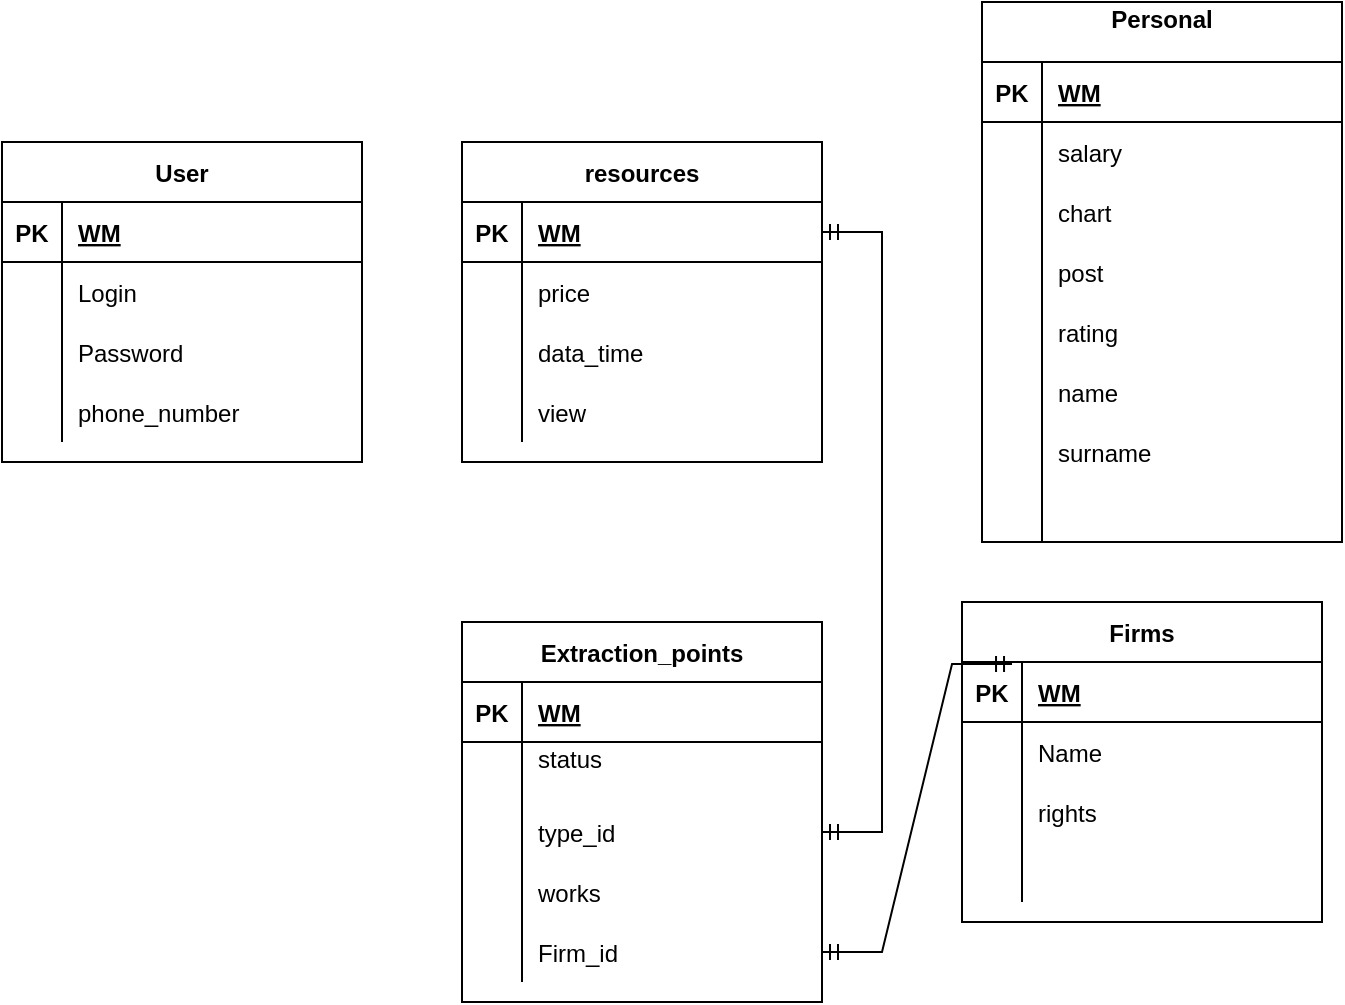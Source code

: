 <mxfile version="20.5.1" type="device"><diagram id="uNI2J7AtNnrNo3jH9vm2" name="Страница 1"><mxGraphModel dx="1374" dy="789" grid="1" gridSize="10" guides="1" tooltips="1" connect="1" arrows="1" fold="1" page="1" pageScale="1" pageWidth="827" pageHeight="1169" math="0" shadow="0"><root><mxCell id="0"/><mxCell id="1" parent="0"/><mxCell id="EyHtGdUZYM0oFRqS8o9l-1" value="User" style="shape=table;startSize=30;container=1;collapsible=1;childLayout=tableLayout;fixedRows=1;rowLines=0;fontStyle=1;align=center;resizeLast=1;" vertex="1" parent="1"><mxGeometry x="70" y="160" width="180" height="160" as="geometry"/></mxCell><mxCell id="EyHtGdUZYM0oFRqS8o9l-2" value="" style="shape=tableRow;horizontal=0;startSize=0;swimlaneHead=0;swimlaneBody=0;fillColor=none;collapsible=0;dropTarget=0;points=[[0,0.5],[1,0.5]];portConstraint=eastwest;top=0;left=0;right=0;bottom=1;" vertex="1" parent="EyHtGdUZYM0oFRqS8o9l-1"><mxGeometry y="30" width="180" height="30" as="geometry"/></mxCell><mxCell id="EyHtGdUZYM0oFRqS8o9l-3" value="PK" style="shape=partialRectangle;connectable=0;fillColor=none;top=0;left=0;bottom=0;right=0;fontStyle=1;overflow=hidden;" vertex="1" parent="EyHtGdUZYM0oFRqS8o9l-2"><mxGeometry width="30" height="30" as="geometry"><mxRectangle width="30" height="30" as="alternateBounds"/></mxGeometry></mxCell><mxCell id="EyHtGdUZYM0oFRqS8o9l-4" value="WM" style="shape=partialRectangle;connectable=0;fillColor=none;top=0;left=0;bottom=0;right=0;align=left;spacingLeft=6;fontStyle=5;overflow=hidden;" vertex="1" parent="EyHtGdUZYM0oFRqS8o9l-2"><mxGeometry x="30" width="150" height="30" as="geometry"><mxRectangle width="150" height="30" as="alternateBounds"/></mxGeometry></mxCell><mxCell id="EyHtGdUZYM0oFRqS8o9l-5" value="" style="shape=tableRow;horizontal=0;startSize=0;swimlaneHead=0;swimlaneBody=0;fillColor=none;collapsible=0;dropTarget=0;points=[[0,0.5],[1,0.5]];portConstraint=eastwest;top=0;left=0;right=0;bottom=0;" vertex="1" parent="EyHtGdUZYM0oFRqS8o9l-1"><mxGeometry y="60" width="180" height="30" as="geometry"/></mxCell><mxCell id="EyHtGdUZYM0oFRqS8o9l-6" value="" style="shape=partialRectangle;connectable=0;fillColor=none;top=0;left=0;bottom=0;right=0;editable=1;overflow=hidden;" vertex="1" parent="EyHtGdUZYM0oFRqS8o9l-5"><mxGeometry width="30" height="30" as="geometry"><mxRectangle width="30" height="30" as="alternateBounds"/></mxGeometry></mxCell><mxCell id="EyHtGdUZYM0oFRqS8o9l-7" value="Login" style="shape=partialRectangle;connectable=0;fillColor=none;top=0;left=0;bottom=0;right=0;align=left;spacingLeft=6;overflow=hidden;" vertex="1" parent="EyHtGdUZYM0oFRqS8o9l-5"><mxGeometry x="30" width="150" height="30" as="geometry"><mxRectangle width="150" height="30" as="alternateBounds"/></mxGeometry></mxCell><mxCell id="EyHtGdUZYM0oFRqS8o9l-8" value="" style="shape=tableRow;horizontal=0;startSize=0;swimlaneHead=0;swimlaneBody=0;fillColor=none;collapsible=0;dropTarget=0;points=[[0,0.5],[1,0.5]];portConstraint=eastwest;top=0;left=0;right=0;bottom=0;" vertex="1" parent="EyHtGdUZYM0oFRqS8o9l-1"><mxGeometry y="90" width="180" height="30" as="geometry"/></mxCell><mxCell id="EyHtGdUZYM0oFRqS8o9l-9" value="" style="shape=partialRectangle;connectable=0;fillColor=none;top=0;left=0;bottom=0;right=0;editable=1;overflow=hidden;" vertex="1" parent="EyHtGdUZYM0oFRqS8o9l-8"><mxGeometry width="30" height="30" as="geometry"><mxRectangle width="30" height="30" as="alternateBounds"/></mxGeometry></mxCell><mxCell id="EyHtGdUZYM0oFRqS8o9l-10" value="Password" style="shape=partialRectangle;connectable=0;fillColor=none;top=0;left=0;bottom=0;right=0;align=left;spacingLeft=6;overflow=hidden;" vertex="1" parent="EyHtGdUZYM0oFRqS8o9l-8"><mxGeometry x="30" width="150" height="30" as="geometry"><mxRectangle width="150" height="30" as="alternateBounds"/></mxGeometry></mxCell><mxCell id="EyHtGdUZYM0oFRqS8o9l-11" value="" style="shape=tableRow;horizontal=0;startSize=0;swimlaneHead=0;swimlaneBody=0;fillColor=none;collapsible=0;dropTarget=0;points=[[0,0.5],[1,0.5]];portConstraint=eastwest;top=0;left=0;right=0;bottom=0;" vertex="1" parent="EyHtGdUZYM0oFRqS8o9l-1"><mxGeometry y="120" width="180" height="30" as="geometry"/></mxCell><mxCell id="EyHtGdUZYM0oFRqS8o9l-12" value="" style="shape=partialRectangle;connectable=0;fillColor=none;top=0;left=0;bottom=0;right=0;editable=1;overflow=hidden;" vertex="1" parent="EyHtGdUZYM0oFRqS8o9l-11"><mxGeometry width="30" height="30" as="geometry"><mxRectangle width="30" height="30" as="alternateBounds"/></mxGeometry></mxCell><mxCell id="EyHtGdUZYM0oFRqS8o9l-13" value="phone_number" style="shape=partialRectangle;connectable=0;fillColor=none;top=0;left=0;bottom=0;right=0;align=left;spacingLeft=6;overflow=hidden;" vertex="1" parent="EyHtGdUZYM0oFRqS8o9l-11"><mxGeometry x="30" width="150" height="30" as="geometry"><mxRectangle width="150" height="30" as="alternateBounds"/></mxGeometry></mxCell><mxCell id="EyHtGdUZYM0oFRqS8o9l-14" value="resources" style="shape=table;startSize=30;container=1;collapsible=1;childLayout=tableLayout;fixedRows=1;rowLines=0;fontStyle=1;align=center;resizeLast=1;" vertex="1" parent="1"><mxGeometry x="300" y="160" width="180" height="160" as="geometry"/></mxCell><mxCell id="EyHtGdUZYM0oFRqS8o9l-15" value="" style="shape=tableRow;horizontal=0;startSize=0;swimlaneHead=0;swimlaneBody=0;fillColor=none;collapsible=0;dropTarget=0;points=[[0,0.5],[1,0.5]];portConstraint=eastwest;top=0;left=0;right=0;bottom=1;" vertex="1" parent="EyHtGdUZYM0oFRqS8o9l-14"><mxGeometry y="30" width="180" height="30" as="geometry"/></mxCell><mxCell id="EyHtGdUZYM0oFRqS8o9l-16" value="PK" style="shape=partialRectangle;connectable=0;fillColor=none;top=0;left=0;bottom=0;right=0;fontStyle=1;overflow=hidden;" vertex="1" parent="EyHtGdUZYM0oFRqS8o9l-15"><mxGeometry width="30" height="30" as="geometry"><mxRectangle width="30" height="30" as="alternateBounds"/></mxGeometry></mxCell><mxCell id="EyHtGdUZYM0oFRqS8o9l-17" value="WM" style="shape=partialRectangle;connectable=0;fillColor=none;top=0;left=0;bottom=0;right=0;align=left;spacingLeft=6;fontStyle=5;overflow=hidden;" vertex="1" parent="EyHtGdUZYM0oFRqS8o9l-15"><mxGeometry x="30" width="150" height="30" as="geometry"><mxRectangle width="150" height="30" as="alternateBounds"/></mxGeometry></mxCell><mxCell id="EyHtGdUZYM0oFRqS8o9l-18" value="" style="shape=tableRow;horizontal=0;startSize=0;swimlaneHead=0;swimlaneBody=0;fillColor=none;collapsible=0;dropTarget=0;points=[[0,0.5],[1,0.5]];portConstraint=eastwest;top=0;left=0;right=0;bottom=0;" vertex="1" parent="EyHtGdUZYM0oFRqS8o9l-14"><mxGeometry y="60" width="180" height="30" as="geometry"/></mxCell><mxCell id="EyHtGdUZYM0oFRqS8o9l-19" value="" style="shape=partialRectangle;connectable=0;fillColor=none;top=0;left=0;bottom=0;right=0;editable=1;overflow=hidden;" vertex="1" parent="EyHtGdUZYM0oFRqS8o9l-18"><mxGeometry width="30" height="30" as="geometry"><mxRectangle width="30" height="30" as="alternateBounds"/></mxGeometry></mxCell><mxCell id="EyHtGdUZYM0oFRqS8o9l-20" value="priсe" style="shape=partialRectangle;connectable=0;fillColor=none;top=0;left=0;bottom=0;right=0;align=left;spacingLeft=6;overflow=hidden;" vertex="1" parent="EyHtGdUZYM0oFRqS8o9l-18"><mxGeometry x="30" width="150" height="30" as="geometry"><mxRectangle width="150" height="30" as="alternateBounds"/></mxGeometry></mxCell><mxCell id="EyHtGdUZYM0oFRqS8o9l-21" value="" style="shape=tableRow;horizontal=0;startSize=0;swimlaneHead=0;swimlaneBody=0;fillColor=none;collapsible=0;dropTarget=0;points=[[0,0.5],[1,0.5]];portConstraint=eastwest;top=0;left=0;right=0;bottom=0;" vertex="1" parent="EyHtGdUZYM0oFRqS8o9l-14"><mxGeometry y="90" width="180" height="30" as="geometry"/></mxCell><mxCell id="EyHtGdUZYM0oFRqS8o9l-22" value="" style="shape=partialRectangle;connectable=0;fillColor=none;top=0;left=0;bottom=0;right=0;editable=1;overflow=hidden;" vertex="1" parent="EyHtGdUZYM0oFRqS8o9l-21"><mxGeometry width="30" height="30" as="geometry"><mxRectangle width="30" height="30" as="alternateBounds"/></mxGeometry></mxCell><mxCell id="EyHtGdUZYM0oFRqS8o9l-23" value="data_time" style="shape=partialRectangle;connectable=0;fillColor=none;top=0;left=0;bottom=0;right=0;align=left;spacingLeft=6;overflow=hidden;" vertex="1" parent="EyHtGdUZYM0oFRqS8o9l-21"><mxGeometry x="30" width="150" height="30" as="geometry"><mxRectangle width="150" height="30" as="alternateBounds"/></mxGeometry></mxCell><mxCell id="EyHtGdUZYM0oFRqS8o9l-24" value="" style="shape=tableRow;horizontal=0;startSize=0;swimlaneHead=0;swimlaneBody=0;fillColor=none;collapsible=0;dropTarget=0;points=[[0,0.5],[1,0.5]];portConstraint=eastwest;top=0;left=0;right=0;bottom=0;" vertex="1" parent="EyHtGdUZYM0oFRqS8o9l-14"><mxGeometry y="120" width="180" height="30" as="geometry"/></mxCell><mxCell id="EyHtGdUZYM0oFRqS8o9l-25" value="" style="shape=partialRectangle;connectable=0;fillColor=none;top=0;left=0;bottom=0;right=0;editable=1;overflow=hidden;" vertex="1" parent="EyHtGdUZYM0oFRqS8o9l-24"><mxGeometry width="30" height="30" as="geometry"><mxRectangle width="30" height="30" as="alternateBounds"/></mxGeometry></mxCell><mxCell id="EyHtGdUZYM0oFRqS8o9l-26" value="view" style="shape=partialRectangle;connectable=0;fillColor=none;top=0;left=0;bottom=0;right=0;align=left;spacingLeft=6;overflow=hidden;" vertex="1" parent="EyHtGdUZYM0oFRqS8o9l-24"><mxGeometry x="30" width="150" height="30" as="geometry"><mxRectangle width="150" height="30" as="alternateBounds"/></mxGeometry></mxCell><mxCell id="EyHtGdUZYM0oFRqS8o9l-27" value="Extraction_points" style="shape=table;startSize=30;container=1;collapsible=1;childLayout=tableLayout;fixedRows=1;rowLines=0;fontStyle=1;align=center;resizeLast=1;" vertex="1" parent="1"><mxGeometry x="300" y="400" width="180" height="190" as="geometry"/></mxCell><mxCell id="EyHtGdUZYM0oFRqS8o9l-28" value="" style="shape=tableRow;horizontal=0;startSize=0;swimlaneHead=0;swimlaneBody=0;fillColor=none;collapsible=0;dropTarget=0;points=[[0,0.5],[1,0.5]];portConstraint=eastwest;top=0;left=0;right=0;bottom=1;" vertex="1" parent="EyHtGdUZYM0oFRqS8o9l-27"><mxGeometry y="30" width="180" height="30" as="geometry"/></mxCell><mxCell id="EyHtGdUZYM0oFRqS8o9l-29" value="PK" style="shape=partialRectangle;connectable=0;fillColor=none;top=0;left=0;bottom=0;right=0;fontStyle=1;overflow=hidden;" vertex="1" parent="EyHtGdUZYM0oFRqS8o9l-28"><mxGeometry width="30" height="30" as="geometry"><mxRectangle width="30" height="30" as="alternateBounds"/></mxGeometry></mxCell><mxCell id="EyHtGdUZYM0oFRqS8o9l-30" value="WM" style="shape=partialRectangle;connectable=0;fillColor=none;top=0;left=0;bottom=0;right=0;align=left;spacingLeft=6;fontStyle=5;overflow=hidden;" vertex="1" parent="EyHtGdUZYM0oFRqS8o9l-28"><mxGeometry x="30" width="150" height="30" as="geometry"><mxRectangle width="150" height="30" as="alternateBounds"/></mxGeometry></mxCell><mxCell id="EyHtGdUZYM0oFRqS8o9l-31" value="" style="shape=tableRow;horizontal=0;startSize=0;swimlaneHead=0;swimlaneBody=0;fillColor=none;collapsible=0;dropTarget=0;points=[[0,0.5],[1,0.5]];portConstraint=eastwest;top=0;left=0;right=0;bottom=0;" vertex="1" parent="EyHtGdUZYM0oFRqS8o9l-27"><mxGeometry y="60" width="180" height="30" as="geometry"/></mxCell><mxCell id="EyHtGdUZYM0oFRqS8o9l-32" value="" style="shape=partialRectangle;connectable=0;fillColor=none;top=0;left=0;bottom=0;right=0;editable=1;overflow=hidden;" vertex="1" parent="EyHtGdUZYM0oFRqS8o9l-31"><mxGeometry width="30" height="30" as="geometry"><mxRectangle width="30" height="30" as="alternateBounds"/></mxGeometry></mxCell><mxCell id="EyHtGdUZYM0oFRqS8o9l-33" value="status&#10;" style="shape=partialRectangle;connectable=0;fillColor=none;top=0;left=0;bottom=0;right=0;align=left;spacingLeft=6;overflow=hidden;" vertex="1" parent="EyHtGdUZYM0oFRqS8o9l-31"><mxGeometry x="30" width="150" height="30" as="geometry"><mxRectangle width="150" height="30" as="alternateBounds"/></mxGeometry></mxCell><mxCell id="EyHtGdUZYM0oFRqS8o9l-34" value="" style="shape=tableRow;horizontal=0;startSize=0;swimlaneHead=0;swimlaneBody=0;fillColor=none;collapsible=0;dropTarget=0;points=[[0,0.5],[1,0.5]];portConstraint=eastwest;top=0;left=0;right=0;bottom=0;" vertex="1" parent="EyHtGdUZYM0oFRqS8o9l-27"><mxGeometry y="90" width="180" height="30" as="geometry"/></mxCell><mxCell id="EyHtGdUZYM0oFRqS8o9l-35" value="" style="shape=partialRectangle;connectable=0;fillColor=none;top=0;left=0;bottom=0;right=0;editable=1;overflow=hidden;" vertex="1" parent="EyHtGdUZYM0oFRqS8o9l-34"><mxGeometry width="30" height="30" as="geometry"><mxRectangle width="30" height="30" as="alternateBounds"/></mxGeometry></mxCell><mxCell id="EyHtGdUZYM0oFRqS8o9l-36" value="type_id" style="shape=partialRectangle;connectable=0;fillColor=none;top=0;left=0;bottom=0;right=0;align=left;spacingLeft=6;overflow=hidden;" vertex="1" parent="EyHtGdUZYM0oFRqS8o9l-34"><mxGeometry x="30" width="150" height="30" as="geometry"><mxRectangle width="150" height="30" as="alternateBounds"/></mxGeometry></mxCell><mxCell id="EyHtGdUZYM0oFRqS8o9l-37" value="" style="shape=tableRow;horizontal=0;startSize=0;swimlaneHead=0;swimlaneBody=0;fillColor=none;collapsible=0;dropTarget=0;points=[[0,0.5],[1,0.5]];portConstraint=eastwest;top=0;left=0;right=0;bottom=0;" vertex="1" parent="EyHtGdUZYM0oFRqS8o9l-27"><mxGeometry y="120" width="180" height="30" as="geometry"/></mxCell><mxCell id="EyHtGdUZYM0oFRqS8o9l-38" value="" style="shape=partialRectangle;connectable=0;fillColor=none;top=0;left=0;bottom=0;right=0;editable=1;overflow=hidden;" vertex="1" parent="EyHtGdUZYM0oFRqS8o9l-37"><mxGeometry width="30" height="30" as="geometry"><mxRectangle width="30" height="30" as="alternateBounds"/></mxGeometry></mxCell><mxCell id="EyHtGdUZYM0oFRqS8o9l-39" value="works" style="shape=partialRectangle;connectable=0;fillColor=none;top=0;left=0;bottom=0;right=0;align=left;spacingLeft=6;overflow=hidden;" vertex="1" parent="EyHtGdUZYM0oFRqS8o9l-37"><mxGeometry x="30" width="150" height="30" as="geometry"><mxRectangle width="150" height="30" as="alternateBounds"/></mxGeometry></mxCell><mxCell id="EyHtGdUZYM0oFRqS8o9l-99" value="" style="shape=tableRow;horizontal=0;startSize=0;swimlaneHead=0;swimlaneBody=0;fillColor=none;collapsible=0;dropTarget=0;points=[[0,0.5],[1,0.5]];portConstraint=eastwest;top=0;left=0;right=0;bottom=0;" vertex="1" parent="EyHtGdUZYM0oFRqS8o9l-27"><mxGeometry y="150" width="180" height="30" as="geometry"/></mxCell><mxCell id="EyHtGdUZYM0oFRqS8o9l-100" value="" style="shape=partialRectangle;connectable=0;fillColor=none;top=0;left=0;bottom=0;right=0;editable=1;overflow=hidden;" vertex="1" parent="EyHtGdUZYM0oFRqS8o9l-99"><mxGeometry width="30" height="30" as="geometry"><mxRectangle width="30" height="30" as="alternateBounds"/></mxGeometry></mxCell><mxCell id="EyHtGdUZYM0oFRqS8o9l-101" value="Firm_id" style="shape=partialRectangle;connectable=0;fillColor=none;top=0;left=0;bottom=0;right=0;align=left;spacingLeft=6;overflow=hidden;" vertex="1" parent="EyHtGdUZYM0oFRqS8o9l-99"><mxGeometry x="30" width="150" height="30" as="geometry"><mxRectangle width="150" height="30" as="alternateBounds"/></mxGeometry></mxCell><mxCell id="EyHtGdUZYM0oFRqS8o9l-40" value="Personal&#10;" style="shape=table;startSize=30;container=1;collapsible=1;childLayout=tableLayout;fixedRows=1;rowLines=0;fontStyle=1;align=center;resizeLast=1;" vertex="1" parent="1"><mxGeometry x="560" y="90" width="180" height="270" as="geometry"/></mxCell><mxCell id="EyHtGdUZYM0oFRqS8o9l-41" value="" style="shape=tableRow;horizontal=0;startSize=0;swimlaneHead=0;swimlaneBody=0;fillColor=none;collapsible=0;dropTarget=0;points=[[0,0.5],[1,0.5]];portConstraint=eastwest;top=0;left=0;right=0;bottom=1;" vertex="1" parent="EyHtGdUZYM0oFRqS8o9l-40"><mxGeometry y="30" width="180" height="30" as="geometry"/></mxCell><mxCell id="EyHtGdUZYM0oFRqS8o9l-42" value="PK" style="shape=partialRectangle;connectable=0;fillColor=none;top=0;left=0;bottom=0;right=0;fontStyle=1;overflow=hidden;" vertex="1" parent="EyHtGdUZYM0oFRqS8o9l-41"><mxGeometry width="30" height="30" as="geometry"><mxRectangle width="30" height="30" as="alternateBounds"/></mxGeometry></mxCell><mxCell id="EyHtGdUZYM0oFRqS8o9l-43" value="WM" style="shape=partialRectangle;connectable=0;fillColor=none;top=0;left=0;bottom=0;right=0;align=left;spacingLeft=6;fontStyle=5;overflow=hidden;" vertex="1" parent="EyHtGdUZYM0oFRqS8o9l-41"><mxGeometry x="30" width="150" height="30" as="geometry"><mxRectangle width="150" height="30" as="alternateBounds"/></mxGeometry></mxCell><mxCell id="EyHtGdUZYM0oFRqS8o9l-44" value="" style="shape=tableRow;horizontal=0;startSize=0;swimlaneHead=0;swimlaneBody=0;fillColor=none;collapsible=0;dropTarget=0;points=[[0,0.5],[1,0.5]];portConstraint=eastwest;top=0;left=0;right=0;bottom=0;" vertex="1" parent="EyHtGdUZYM0oFRqS8o9l-40"><mxGeometry y="60" width="180" height="30" as="geometry"/></mxCell><mxCell id="EyHtGdUZYM0oFRqS8o9l-45" value="" style="shape=partialRectangle;connectable=0;fillColor=none;top=0;left=0;bottom=0;right=0;editable=1;overflow=hidden;" vertex="1" parent="EyHtGdUZYM0oFRqS8o9l-44"><mxGeometry width="30" height="30" as="geometry"><mxRectangle width="30" height="30" as="alternateBounds"/></mxGeometry></mxCell><mxCell id="EyHtGdUZYM0oFRqS8o9l-46" value="salary" style="shape=partialRectangle;connectable=0;fillColor=none;top=0;left=0;bottom=0;right=0;align=left;spacingLeft=6;overflow=hidden;" vertex="1" parent="EyHtGdUZYM0oFRqS8o9l-44"><mxGeometry x="30" width="150" height="30" as="geometry"><mxRectangle width="150" height="30" as="alternateBounds"/></mxGeometry></mxCell><mxCell id="EyHtGdUZYM0oFRqS8o9l-47" value="" style="shape=tableRow;horizontal=0;startSize=0;swimlaneHead=0;swimlaneBody=0;fillColor=none;collapsible=0;dropTarget=0;points=[[0,0.5],[1,0.5]];portConstraint=eastwest;top=0;left=0;right=0;bottom=0;" vertex="1" parent="EyHtGdUZYM0oFRqS8o9l-40"><mxGeometry y="90" width="180" height="30" as="geometry"/></mxCell><mxCell id="EyHtGdUZYM0oFRqS8o9l-48" value="" style="shape=partialRectangle;connectable=0;fillColor=none;top=0;left=0;bottom=0;right=0;editable=1;overflow=hidden;" vertex="1" parent="EyHtGdUZYM0oFRqS8o9l-47"><mxGeometry width="30" height="30" as="geometry"><mxRectangle width="30" height="30" as="alternateBounds"/></mxGeometry></mxCell><mxCell id="EyHtGdUZYM0oFRqS8o9l-49" value="chart" style="shape=partialRectangle;connectable=0;fillColor=none;top=0;left=0;bottom=0;right=0;align=left;spacingLeft=6;overflow=hidden;" vertex="1" parent="EyHtGdUZYM0oFRqS8o9l-47"><mxGeometry x="30" width="150" height="30" as="geometry"><mxRectangle width="150" height="30" as="alternateBounds"/></mxGeometry></mxCell><mxCell id="EyHtGdUZYM0oFRqS8o9l-50" value="" style="shape=tableRow;horizontal=0;startSize=0;swimlaneHead=0;swimlaneBody=0;fillColor=none;collapsible=0;dropTarget=0;points=[[0,0.5],[1,0.5]];portConstraint=eastwest;top=0;left=0;right=0;bottom=0;" vertex="1" parent="EyHtGdUZYM0oFRqS8o9l-40"><mxGeometry y="120" width="180" height="30" as="geometry"/></mxCell><mxCell id="EyHtGdUZYM0oFRqS8o9l-51" value="" style="shape=partialRectangle;connectable=0;fillColor=none;top=0;left=0;bottom=0;right=0;editable=1;overflow=hidden;" vertex="1" parent="EyHtGdUZYM0oFRqS8o9l-50"><mxGeometry width="30" height="30" as="geometry"><mxRectangle width="30" height="30" as="alternateBounds"/></mxGeometry></mxCell><mxCell id="EyHtGdUZYM0oFRqS8o9l-52" value="post" style="shape=partialRectangle;connectable=0;fillColor=none;top=0;left=0;bottom=0;right=0;align=left;spacingLeft=6;overflow=hidden;" vertex="1" parent="EyHtGdUZYM0oFRqS8o9l-50"><mxGeometry x="30" width="150" height="30" as="geometry"><mxRectangle width="150" height="30" as="alternateBounds"/></mxGeometry></mxCell><mxCell id="EyHtGdUZYM0oFRqS8o9l-54" value="" style="shape=tableRow;horizontal=0;startSize=0;swimlaneHead=0;swimlaneBody=0;fillColor=none;collapsible=0;dropTarget=0;points=[[0,0.5],[1,0.5]];portConstraint=eastwest;top=0;left=0;right=0;bottom=0;" vertex="1" parent="EyHtGdUZYM0oFRqS8o9l-40"><mxGeometry y="150" width="180" height="30" as="geometry"/></mxCell><mxCell id="EyHtGdUZYM0oFRqS8o9l-55" value="" style="shape=partialRectangle;connectable=0;fillColor=none;top=0;left=0;bottom=0;right=0;fontStyle=0;overflow=hidden;" vertex="1" parent="EyHtGdUZYM0oFRqS8o9l-54"><mxGeometry width="30" height="30" as="geometry"><mxRectangle width="30" height="30" as="alternateBounds"/></mxGeometry></mxCell><mxCell id="EyHtGdUZYM0oFRqS8o9l-56" value="rating" style="shape=partialRectangle;connectable=0;fillColor=none;top=0;left=0;bottom=0;right=0;align=left;spacingLeft=6;fontStyle=0;overflow=hidden;" vertex="1" parent="EyHtGdUZYM0oFRqS8o9l-54"><mxGeometry x="30" width="150" height="30" as="geometry"><mxRectangle width="150" height="30" as="alternateBounds"/></mxGeometry></mxCell><mxCell id="EyHtGdUZYM0oFRqS8o9l-93" value="" style="shape=tableRow;horizontal=0;startSize=0;swimlaneHead=0;swimlaneBody=0;fillColor=none;collapsible=0;dropTarget=0;points=[[0,0.5],[1,0.5]];portConstraint=eastwest;top=0;left=0;right=0;bottom=0;" vertex="1" parent="EyHtGdUZYM0oFRqS8o9l-40"><mxGeometry y="180" width="180" height="30" as="geometry"/></mxCell><mxCell id="EyHtGdUZYM0oFRqS8o9l-94" value="" style="shape=partialRectangle;connectable=0;fillColor=none;top=0;left=0;bottom=0;right=0;editable=1;overflow=hidden;" vertex="1" parent="EyHtGdUZYM0oFRqS8o9l-93"><mxGeometry width="30" height="30" as="geometry"><mxRectangle width="30" height="30" as="alternateBounds"/></mxGeometry></mxCell><mxCell id="EyHtGdUZYM0oFRqS8o9l-95" value="name" style="shape=partialRectangle;connectable=0;fillColor=none;top=0;left=0;bottom=0;right=0;align=left;spacingLeft=6;overflow=hidden;" vertex="1" parent="EyHtGdUZYM0oFRqS8o9l-93"><mxGeometry x="30" width="150" height="30" as="geometry"><mxRectangle width="150" height="30" as="alternateBounds"/></mxGeometry></mxCell><mxCell id="EyHtGdUZYM0oFRqS8o9l-96" value="" style="shape=tableRow;horizontal=0;startSize=0;swimlaneHead=0;swimlaneBody=0;fillColor=none;collapsible=0;dropTarget=0;points=[[0,0.5],[1,0.5]];portConstraint=eastwest;top=0;left=0;right=0;bottom=0;" vertex="1" parent="EyHtGdUZYM0oFRqS8o9l-40"><mxGeometry y="210" width="180" height="30" as="geometry"/></mxCell><mxCell id="EyHtGdUZYM0oFRqS8o9l-97" value="" style="shape=partialRectangle;connectable=0;fillColor=none;top=0;left=0;bottom=0;right=0;editable=1;overflow=hidden;" vertex="1" parent="EyHtGdUZYM0oFRqS8o9l-96"><mxGeometry width="30" height="30" as="geometry"><mxRectangle width="30" height="30" as="alternateBounds"/></mxGeometry></mxCell><mxCell id="EyHtGdUZYM0oFRqS8o9l-98" value="surname" style="shape=partialRectangle;connectable=0;fillColor=none;top=0;left=0;bottom=0;right=0;align=left;spacingLeft=6;overflow=hidden;" vertex="1" parent="EyHtGdUZYM0oFRqS8o9l-96"><mxGeometry x="30" width="150" height="30" as="geometry"><mxRectangle width="150" height="30" as="alternateBounds"/></mxGeometry></mxCell><mxCell id="EyHtGdUZYM0oFRqS8o9l-58" value="" style="shape=tableRow;horizontal=0;startSize=0;swimlaneHead=0;swimlaneBody=0;fillColor=none;collapsible=0;dropTarget=0;points=[[0,0.5],[1,0.5]];portConstraint=eastwest;top=0;left=0;right=0;bottom=0;" vertex="1" parent="EyHtGdUZYM0oFRqS8o9l-40"><mxGeometry y="240" width="180" height="30" as="geometry"/></mxCell><mxCell id="EyHtGdUZYM0oFRqS8o9l-59" value="" style="shape=partialRectangle;connectable=0;fillColor=none;top=0;left=0;bottom=0;right=0;editable=1;overflow=hidden;" vertex="1" parent="EyHtGdUZYM0oFRqS8o9l-58"><mxGeometry width="30" height="30" as="geometry"><mxRectangle width="30" height="30" as="alternateBounds"/></mxGeometry></mxCell><mxCell id="EyHtGdUZYM0oFRqS8o9l-60" value="" style="shape=partialRectangle;connectable=0;fillColor=none;top=0;left=0;bottom=0;right=0;align=left;spacingLeft=6;overflow=hidden;" vertex="1" parent="EyHtGdUZYM0oFRqS8o9l-58"><mxGeometry x="30" width="150" height="30" as="geometry"><mxRectangle width="150" height="30" as="alternateBounds"/></mxGeometry></mxCell><mxCell id="EyHtGdUZYM0oFRqS8o9l-61" value="Firms" style="shape=table;startSize=30;container=1;collapsible=1;childLayout=tableLayout;fixedRows=1;rowLines=0;fontStyle=1;align=center;resizeLast=1;" vertex="1" parent="1"><mxGeometry x="550" y="390" width="180" height="160" as="geometry"/></mxCell><mxCell id="EyHtGdUZYM0oFRqS8o9l-62" value="" style="shape=tableRow;horizontal=0;startSize=0;swimlaneHead=0;swimlaneBody=0;fillColor=none;collapsible=0;dropTarget=0;points=[[0,0.5],[1,0.5]];portConstraint=eastwest;top=0;left=0;right=0;bottom=1;" vertex="1" parent="EyHtGdUZYM0oFRqS8o9l-61"><mxGeometry y="30" width="180" height="30" as="geometry"/></mxCell><mxCell id="EyHtGdUZYM0oFRqS8o9l-63" value="PK" style="shape=partialRectangle;connectable=0;fillColor=none;top=0;left=0;bottom=0;right=0;fontStyle=1;overflow=hidden;" vertex="1" parent="EyHtGdUZYM0oFRqS8o9l-62"><mxGeometry width="30" height="30" as="geometry"><mxRectangle width="30" height="30" as="alternateBounds"/></mxGeometry></mxCell><mxCell id="EyHtGdUZYM0oFRqS8o9l-64" value="WM" style="shape=partialRectangle;connectable=0;fillColor=none;top=0;left=0;bottom=0;right=0;align=left;spacingLeft=6;fontStyle=5;overflow=hidden;" vertex="1" parent="EyHtGdUZYM0oFRqS8o9l-62"><mxGeometry x="30" width="150" height="30" as="geometry"><mxRectangle width="150" height="30" as="alternateBounds"/></mxGeometry></mxCell><mxCell id="EyHtGdUZYM0oFRqS8o9l-65" value="" style="shape=tableRow;horizontal=0;startSize=0;swimlaneHead=0;swimlaneBody=0;fillColor=none;collapsible=0;dropTarget=0;points=[[0,0.5],[1,0.5]];portConstraint=eastwest;top=0;left=0;right=0;bottom=0;" vertex="1" parent="EyHtGdUZYM0oFRqS8o9l-61"><mxGeometry y="60" width="180" height="30" as="geometry"/></mxCell><mxCell id="EyHtGdUZYM0oFRqS8o9l-66" value="" style="shape=partialRectangle;connectable=0;fillColor=none;top=0;left=0;bottom=0;right=0;editable=1;overflow=hidden;" vertex="1" parent="EyHtGdUZYM0oFRqS8o9l-65"><mxGeometry width="30" height="30" as="geometry"><mxRectangle width="30" height="30" as="alternateBounds"/></mxGeometry></mxCell><mxCell id="EyHtGdUZYM0oFRqS8o9l-67" value="Name" style="shape=partialRectangle;connectable=0;fillColor=none;top=0;left=0;bottom=0;right=0;align=left;spacingLeft=6;overflow=hidden;" vertex="1" parent="EyHtGdUZYM0oFRqS8o9l-65"><mxGeometry x="30" width="150" height="30" as="geometry"><mxRectangle width="150" height="30" as="alternateBounds"/></mxGeometry></mxCell><mxCell id="EyHtGdUZYM0oFRqS8o9l-68" value="" style="shape=tableRow;horizontal=0;startSize=0;swimlaneHead=0;swimlaneBody=0;fillColor=none;collapsible=0;dropTarget=0;points=[[0,0.5],[1,0.5]];portConstraint=eastwest;top=0;left=0;right=0;bottom=0;" vertex="1" parent="EyHtGdUZYM0oFRqS8o9l-61"><mxGeometry y="90" width="180" height="30" as="geometry"/></mxCell><mxCell id="EyHtGdUZYM0oFRqS8o9l-69" value="" style="shape=partialRectangle;connectable=0;fillColor=none;top=0;left=0;bottom=0;right=0;editable=1;overflow=hidden;" vertex="1" parent="EyHtGdUZYM0oFRqS8o9l-68"><mxGeometry width="30" height="30" as="geometry"><mxRectangle width="30" height="30" as="alternateBounds"/></mxGeometry></mxCell><mxCell id="EyHtGdUZYM0oFRqS8o9l-70" value="rights" style="shape=partialRectangle;connectable=0;fillColor=none;top=0;left=0;bottom=0;right=0;align=left;spacingLeft=6;overflow=hidden;" vertex="1" parent="EyHtGdUZYM0oFRqS8o9l-68"><mxGeometry x="30" width="150" height="30" as="geometry"><mxRectangle width="150" height="30" as="alternateBounds"/></mxGeometry></mxCell><mxCell id="EyHtGdUZYM0oFRqS8o9l-71" value="" style="shape=tableRow;horizontal=0;startSize=0;swimlaneHead=0;swimlaneBody=0;fillColor=none;collapsible=0;dropTarget=0;points=[[0,0.5],[1,0.5]];portConstraint=eastwest;top=0;left=0;right=0;bottom=0;" vertex="1" parent="EyHtGdUZYM0oFRqS8o9l-61"><mxGeometry y="120" width="180" height="30" as="geometry"/></mxCell><mxCell id="EyHtGdUZYM0oFRqS8o9l-72" value="" style="shape=partialRectangle;connectable=0;fillColor=none;top=0;left=0;bottom=0;right=0;editable=1;overflow=hidden;" vertex="1" parent="EyHtGdUZYM0oFRqS8o9l-71"><mxGeometry width="30" height="30" as="geometry"><mxRectangle width="30" height="30" as="alternateBounds"/></mxGeometry></mxCell><mxCell id="EyHtGdUZYM0oFRqS8o9l-73" value="" style="shape=partialRectangle;connectable=0;fillColor=none;top=0;left=0;bottom=0;right=0;align=left;spacingLeft=6;overflow=hidden;" vertex="1" parent="EyHtGdUZYM0oFRqS8o9l-71"><mxGeometry x="30" width="150" height="30" as="geometry"><mxRectangle width="150" height="30" as="alternateBounds"/></mxGeometry></mxCell><mxCell id="EyHtGdUZYM0oFRqS8o9l-88" value="" style="edgeStyle=entityRelationEdgeStyle;fontSize=12;html=1;endArrow=ERmandOne;startArrow=ERmandOne;rounded=0;exitX=1;exitY=0.5;exitDx=0;exitDy=0;" edge="1" parent="1" source="EyHtGdUZYM0oFRqS8o9l-15" target="EyHtGdUZYM0oFRqS8o9l-34"><mxGeometry width="100" height="100" relative="1" as="geometry"><mxPoint x="360" y="350" as="sourcePoint"/><mxPoint x="490" y="445" as="targetPoint"/></mxGeometry></mxCell><mxCell id="EyHtGdUZYM0oFRqS8o9l-92" value="" style="edgeStyle=entityRelationEdgeStyle;fontSize=12;html=1;endArrow=ERmandOne;startArrow=ERmandOne;rounded=0;entryX=0.139;entryY=0.033;entryDx=0;entryDy=0;entryPerimeter=0;" edge="1" parent="1" source="EyHtGdUZYM0oFRqS8o9l-99" target="EyHtGdUZYM0oFRqS8o9l-62"><mxGeometry width="100" height="100" relative="1" as="geometry"><mxPoint x="460" y="429" as="sourcePoint"/><mxPoint x="580" y="310" as="targetPoint"/></mxGeometry></mxCell></root></mxGraphModel></diagram></mxfile>
